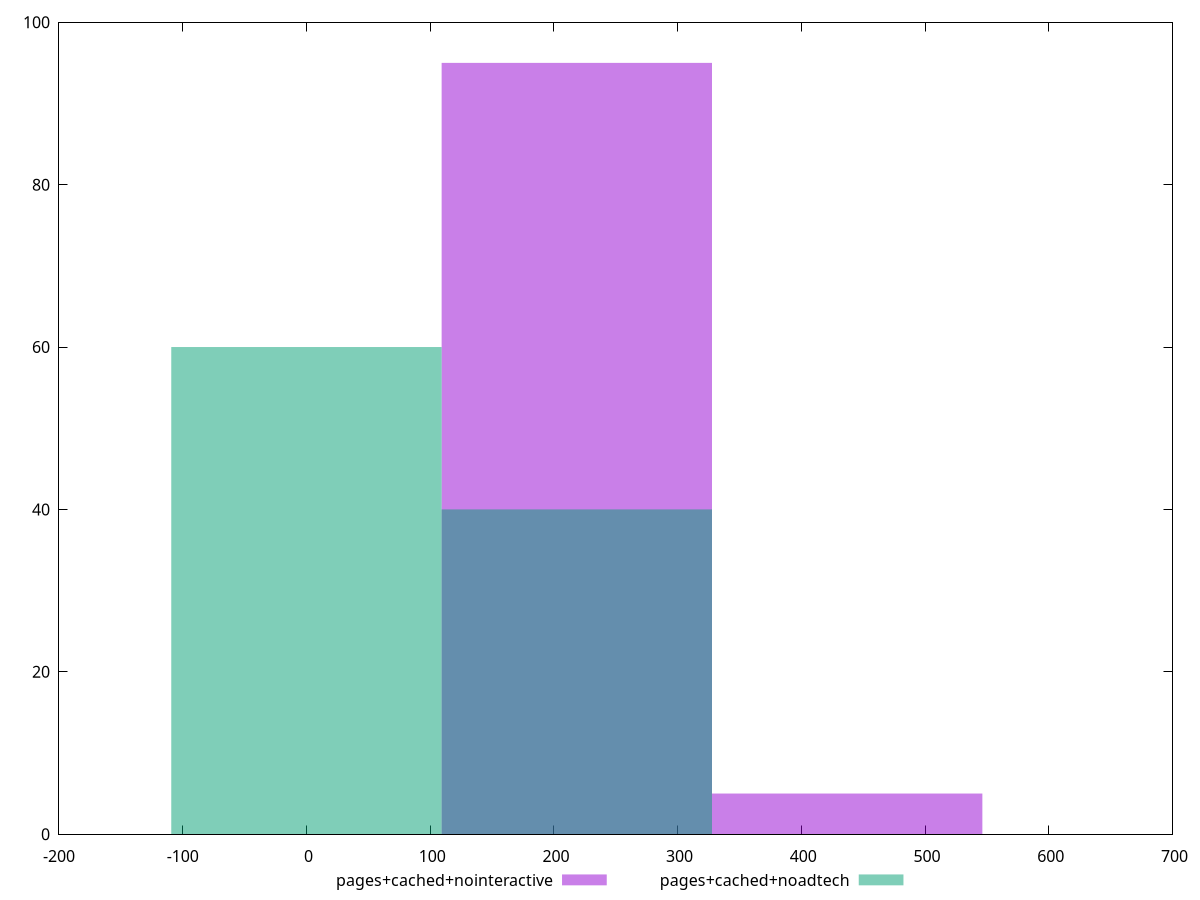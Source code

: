 reset
set terminal svg size 640, 500 enhanced background rgb 'white'
set output "report_00007_2020-12-11T15:55:29.892Z/uses-http2/comparison/histogram/3_vs_4.svg"

$pagesCachedNointeractive <<EOF
218.5278206602912 95
437.0556413205824 5
EOF

$pagesCachedNoadtech <<EOF
218.5278206602912 40
0 60
EOF

set key outside below
set boxwidth 218.5278206602912
set yrange [0:100]
set style fill transparent solid 0.5 noborder

plot \
  $pagesCachedNointeractive title "pages+cached+nointeractive" with boxes, \
  $pagesCachedNoadtech title "pages+cached+noadtech" with boxes, \


reset